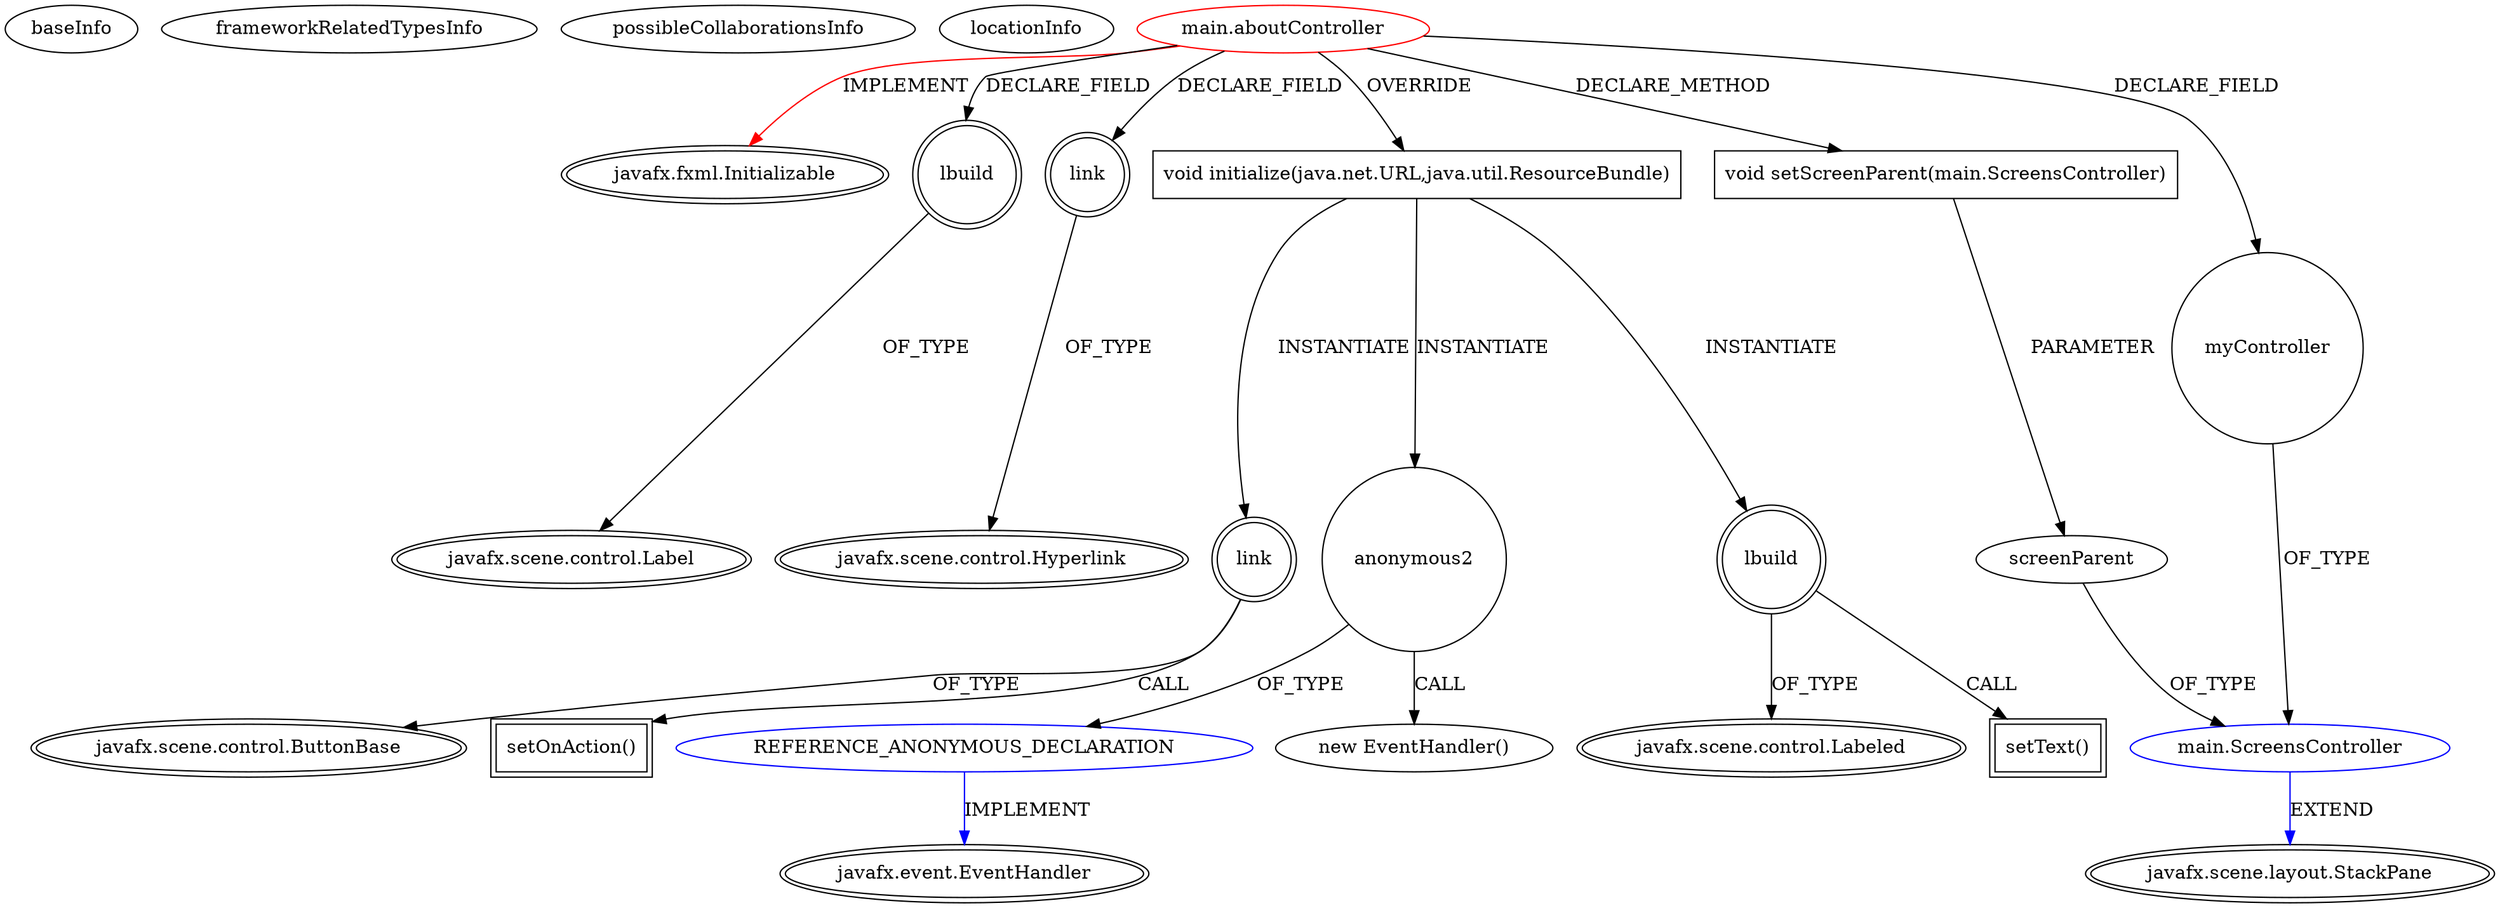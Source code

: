 digraph {
baseInfo[graphId=1882,category="extension_graph",isAnonymous=false,possibleRelation=true]
frameworkRelatedTypesInfo[0="javafx.fxml.Initializable"]
possibleCollaborationsInfo[0="1882~CLIENT_METHOD_DECLARATION-PARAMETER_DECLARATION-FIELD_DECLARATION-~javafx.fxml.Initializable ~javafx.scene.layout.StackPane ~false~false",1="1882~OVERRIDING_METHOD_DECLARATION-INSTANTIATION-~javafx.fxml.Initializable ~javafx.event.EventHandler ~false~true"]
locationInfo[projectName="antoniotorres-CAPOS",filePath="/antoniotorres-CAPOS/CAPOS-master/src/main/aboutController.java",contextSignature="aboutController",graphId="1882"]
0[label="main.aboutController",vertexType="ROOT_CLIENT_CLASS_DECLARATION",isFrameworkType=false,color=red]
1[label="javafx.fxml.Initializable",vertexType="FRAMEWORK_INTERFACE_TYPE",isFrameworkType=true,peripheries=2]
2[label="lbuild",vertexType="FIELD_DECLARATION",isFrameworkType=true,peripheries=2,shape=circle]
3[label="javafx.scene.control.Label",vertexType="FRAMEWORK_CLASS_TYPE",isFrameworkType=true,peripheries=2]
4[label="link",vertexType="FIELD_DECLARATION",isFrameworkType=true,peripheries=2,shape=circle]
5[label="javafx.scene.control.Hyperlink",vertexType="FRAMEWORK_CLASS_TYPE",isFrameworkType=true,peripheries=2]
6[label="myController",vertexType="FIELD_DECLARATION",isFrameworkType=false,shape=circle]
7[label="main.ScreensController",vertexType="REFERENCE_CLIENT_CLASS_DECLARATION",isFrameworkType=false,color=blue]
8[label="javafx.scene.layout.StackPane",vertexType="FRAMEWORK_CLASS_TYPE",isFrameworkType=true,peripheries=2]
9[label="void initialize(java.net.URL,java.util.ResourceBundle)",vertexType="OVERRIDING_METHOD_DECLARATION",isFrameworkType=false,shape=box]
10[label="lbuild",vertexType="VARIABLE_EXPRESION",isFrameworkType=true,peripheries=2,shape=circle]
12[label="javafx.scene.control.Labeled",vertexType="FRAMEWORK_CLASS_TYPE",isFrameworkType=true,peripheries=2]
11[label="setText()",vertexType="INSIDE_CALL",isFrameworkType=true,peripheries=2,shape=box]
13[label="link",vertexType="VARIABLE_EXPRESION",isFrameworkType=true,peripheries=2,shape=circle]
15[label="javafx.scene.control.ButtonBase",vertexType="FRAMEWORK_CLASS_TYPE",isFrameworkType=true,peripheries=2]
14[label="setOnAction()",vertexType="INSIDE_CALL",isFrameworkType=true,peripheries=2,shape=box]
17[label="anonymous2",vertexType="VARIABLE_EXPRESION",isFrameworkType=false,shape=circle]
18[label="REFERENCE_ANONYMOUS_DECLARATION",vertexType="REFERENCE_ANONYMOUS_DECLARATION",isFrameworkType=false,color=blue]
19[label="javafx.event.EventHandler",vertexType="FRAMEWORK_INTERFACE_TYPE",isFrameworkType=true,peripheries=2]
16[label="new EventHandler()",vertexType="CONSTRUCTOR_CALL",isFrameworkType=false]
20[label="void setScreenParent(main.ScreensController)",vertexType="CLIENT_METHOD_DECLARATION",isFrameworkType=false,shape=box]
21[label="screenParent",vertexType="PARAMETER_DECLARATION",isFrameworkType=false]
0->1[label="IMPLEMENT",color=red]
0->2[label="DECLARE_FIELD"]
2->3[label="OF_TYPE"]
0->4[label="DECLARE_FIELD"]
4->5[label="OF_TYPE"]
0->6[label="DECLARE_FIELD"]
7->8[label="EXTEND",color=blue]
6->7[label="OF_TYPE"]
0->9[label="OVERRIDE"]
9->10[label="INSTANTIATE"]
10->12[label="OF_TYPE"]
10->11[label="CALL"]
9->13[label="INSTANTIATE"]
13->15[label="OF_TYPE"]
13->14[label="CALL"]
9->17[label="INSTANTIATE"]
18->19[label="IMPLEMENT",color=blue]
17->18[label="OF_TYPE"]
17->16[label="CALL"]
0->20[label="DECLARE_METHOD"]
21->7[label="OF_TYPE"]
20->21[label="PARAMETER"]
}
